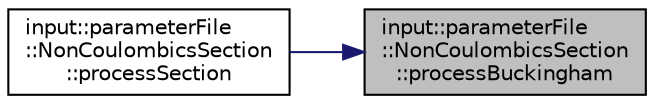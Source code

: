 digraph "input::parameterFile::NonCoulombicsSection::processBuckingham"
{
 // LATEX_PDF_SIZE
  edge [fontname="Helvetica",fontsize="10",labelfontname="Helvetica",labelfontsize="10"];
  node [fontname="Helvetica",fontsize="10",shape=record];
  rankdir="RL";
  Node1 [label="input::parameterFile\l::NonCoulombicsSection\l::processBuckingham",height=0.2,width=0.4,color="black", fillcolor="grey75", style="filled", fontcolor="black",tooltip="processes the buckingham nonCoulombics section of the parameter file and adds the buckingham pair to ..."];
  Node1 -> Node2 [dir="back",color="midnightblue",fontsize="10",style="solid",fontname="Helvetica"];
  Node2 [label="input::parameterFile\l::NonCoulombicsSection\l::processSection",height=0.2,width=0.4,color="black", fillcolor="white", style="filled",URL="$classinput_1_1parameterFile_1_1NonCoulombicsSection.html#aa5f8d754a6be93755ec39f1c27700692",tooltip="determines which nonCoulombic type is processed"];
}
